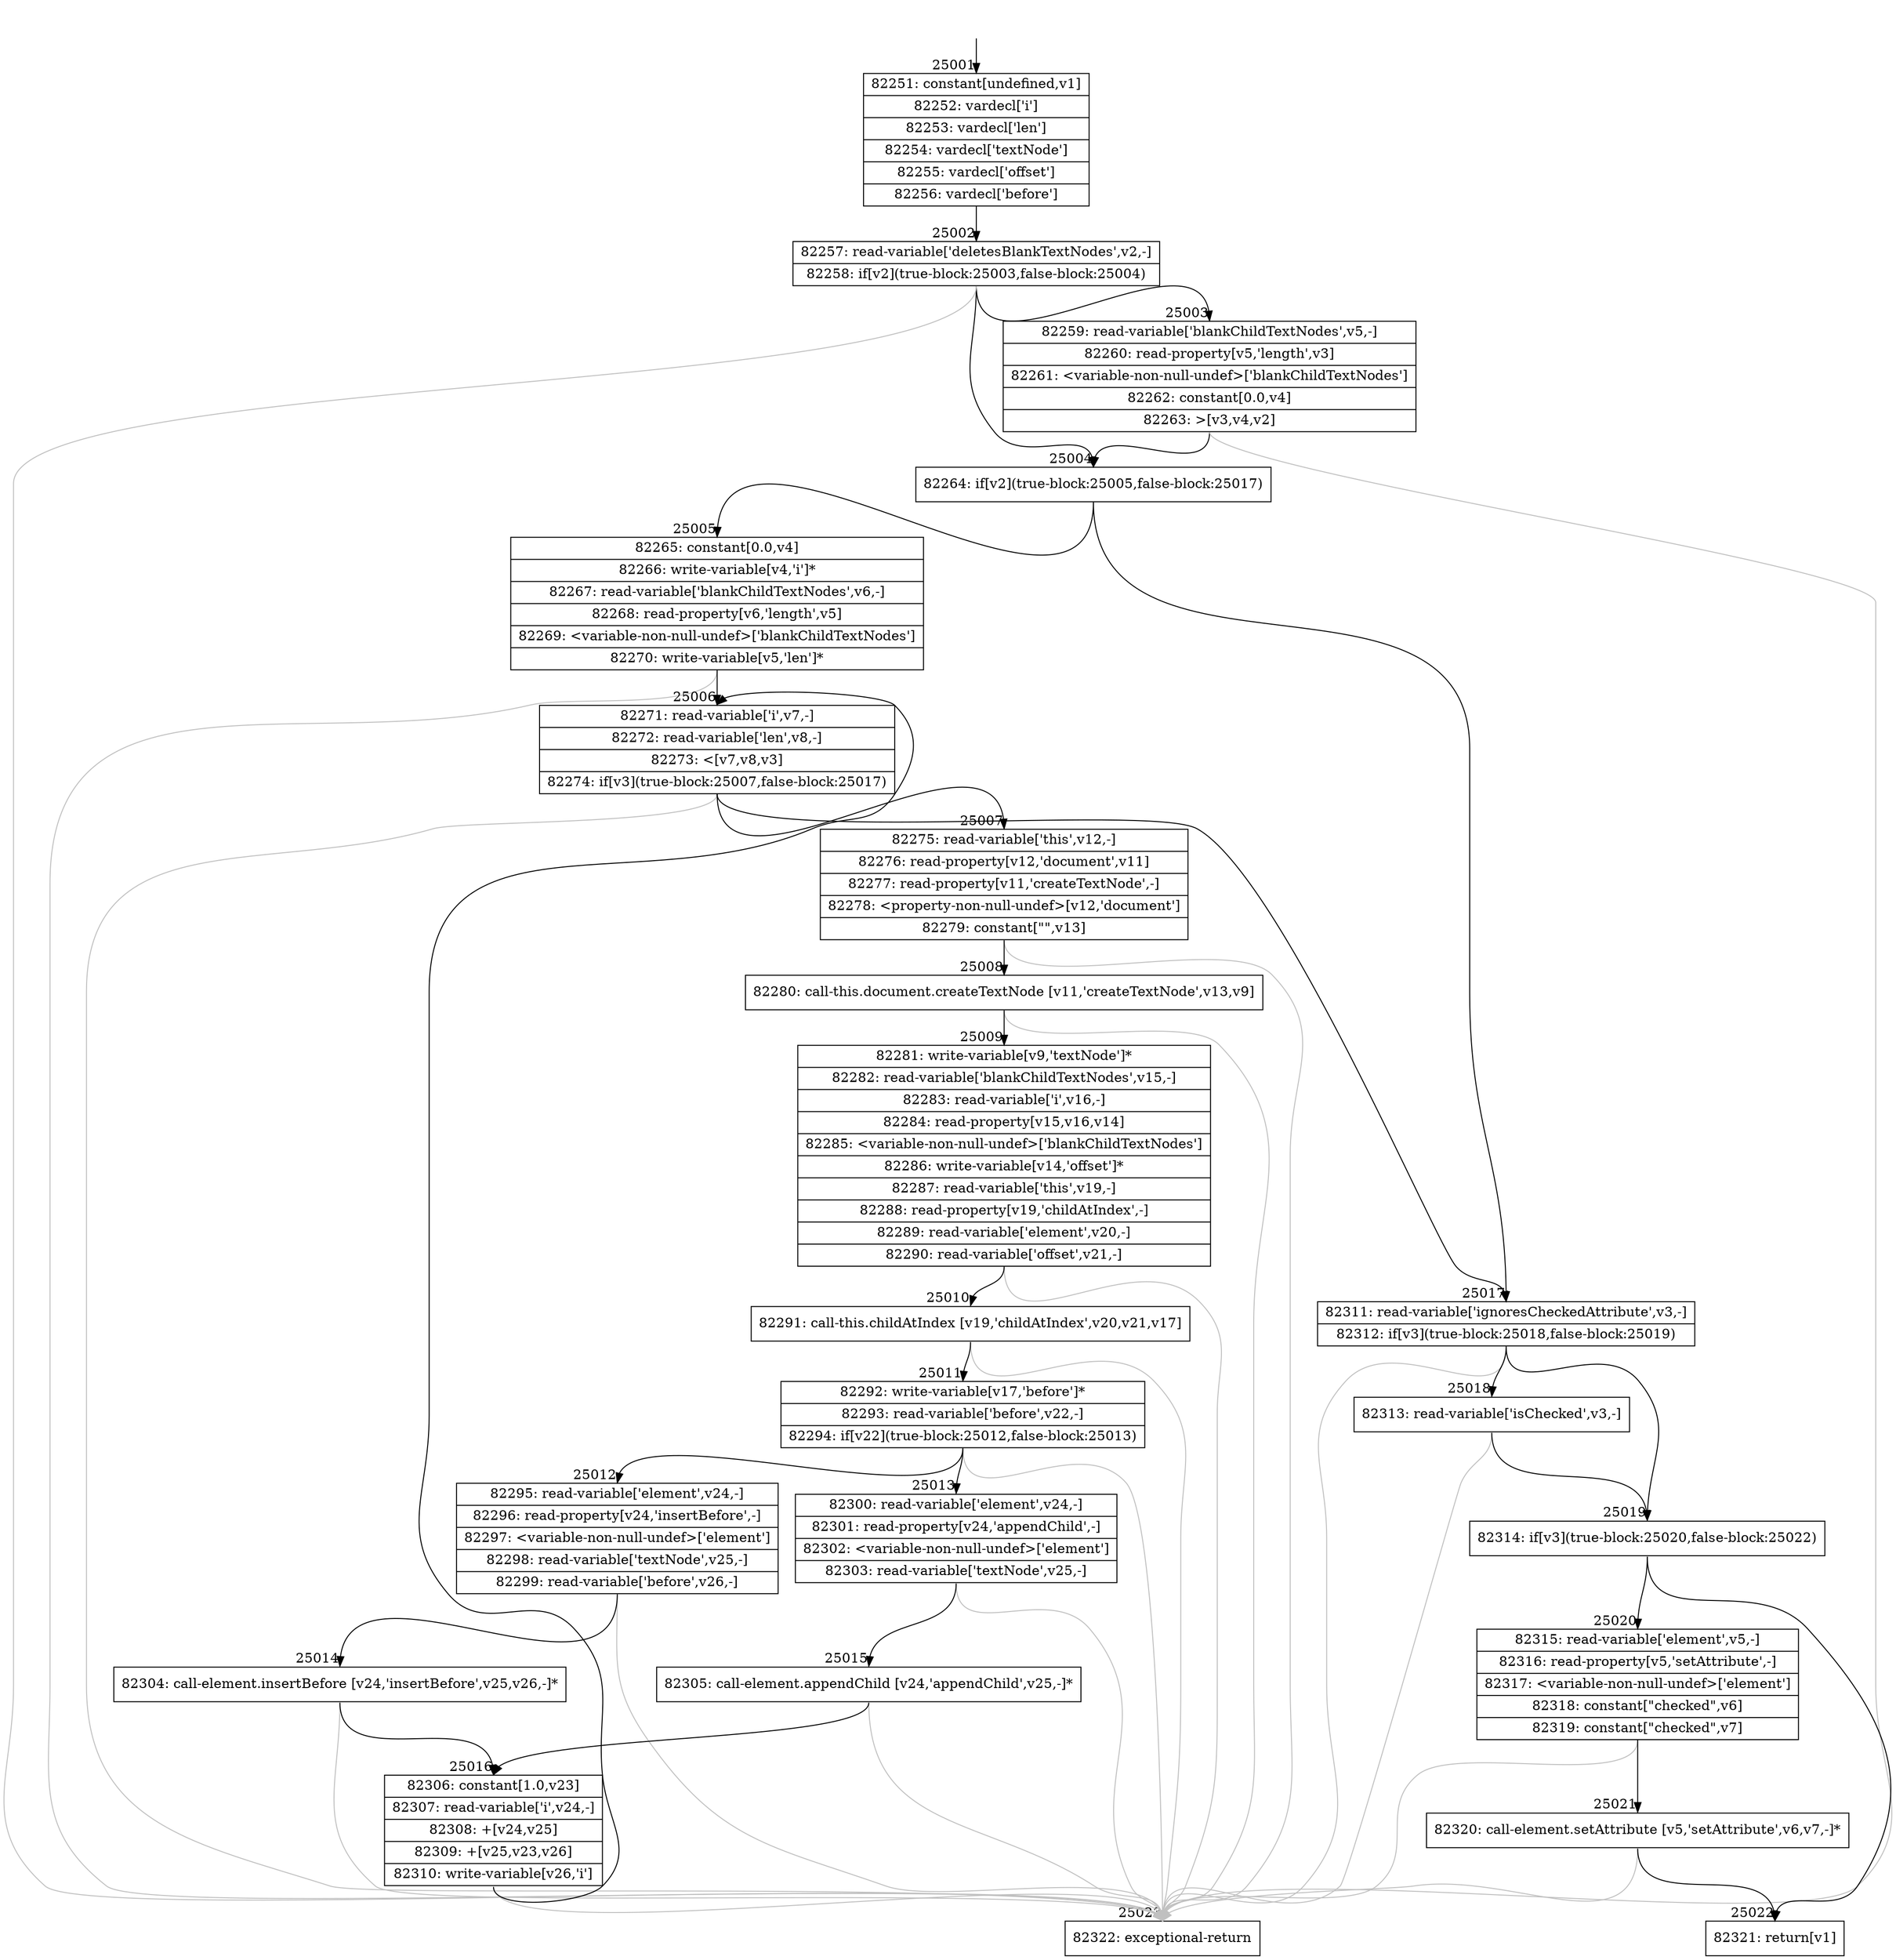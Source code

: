 digraph {
rankdir="TD"
BB_entry2203[shape=none,label=""];
BB_entry2203 -> BB25001 [tailport=s, headport=n, headlabel="    25001"]
BB25001 [shape=record label="{82251: constant[undefined,v1]|82252: vardecl['i']|82253: vardecl['len']|82254: vardecl['textNode']|82255: vardecl['offset']|82256: vardecl['before']}" ] 
BB25001 -> BB25002 [tailport=s, headport=n, headlabel="      25002"]
BB25002 [shape=record label="{82257: read-variable['deletesBlankTextNodes',v2,-]|82258: if[v2](true-block:25003,false-block:25004)}" ] 
BB25002 -> BB25004 [tailport=s, headport=n, headlabel="      25004"]
BB25002 -> BB25003 [tailport=s, headport=n, headlabel="      25003"]
BB25002 -> BB25023 [tailport=s, headport=n, color=gray, headlabel="      25023"]
BB25003 [shape=record label="{82259: read-variable['blankChildTextNodes',v5,-]|82260: read-property[v5,'length',v3]|82261: \<variable-non-null-undef\>['blankChildTextNodes']|82262: constant[0.0,v4]|82263: \>[v3,v4,v2]}" ] 
BB25003 -> BB25004 [tailport=s, headport=n]
BB25003 -> BB25023 [tailport=s, headport=n, color=gray]
BB25004 [shape=record label="{82264: if[v2](true-block:25005,false-block:25017)}" ] 
BB25004 -> BB25005 [tailport=s, headport=n, headlabel="      25005"]
BB25004 -> BB25017 [tailport=s, headport=n, headlabel="      25017"]
BB25005 [shape=record label="{82265: constant[0.0,v4]|82266: write-variable[v4,'i']*|82267: read-variable['blankChildTextNodes',v6,-]|82268: read-property[v6,'length',v5]|82269: \<variable-non-null-undef\>['blankChildTextNodes']|82270: write-variable[v5,'len']*}" ] 
BB25005 -> BB25006 [tailport=s, headport=n, headlabel="      25006"]
BB25005 -> BB25023 [tailport=s, headport=n, color=gray]
BB25006 [shape=record label="{82271: read-variable['i',v7,-]|82272: read-variable['len',v8,-]|82273: \<[v7,v8,v3]|82274: if[v3](true-block:25007,false-block:25017)}" ] 
BB25006 -> BB25007 [tailport=s, headport=n, headlabel="      25007"]
BB25006 -> BB25017 [tailport=s, headport=n]
BB25006 -> BB25023 [tailport=s, headport=n, color=gray]
BB25007 [shape=record label="{82275: read-variable['this',v12,-]|82276: read-property[v12,'document',v11]|82277: read-property[v11,'createTextNode',-]|82278: \<property-non-null-undef\>[v12,'document']|82279: constant[\"\",v13]}" ] 
BB25007 -> BB25008 [tailport=s, headport=n, headlabel="      25008"]
BB25007 -> BB25023 [tailport=s, headport=n, color=gray]
BB25008 [shape=record label="{82280: call-this.document.createTextNode [v11,'createTextNode',v13,v9]}" ] 
BB25008 -> BB25009 [tailport=s, headport=n, headlabel="      25009"]
BB25008 -> BB25023 [tailport=s, headport=n, color=gray]
BB25009 [shape=record label="{82281: write-variable[v9,'textNode']*|82282: read-variable['blankChildTextNodes',v15,-]|82283: read-variable['i',v16,-]|82284: read-property[v15,v16,v14]|82285: \<variable-non-null-undef\>['blankChildTextNodes']|82286: write-variable[v14,'offset']*|82287: read-variable['this',v19,-]|82288: read-property[v19,'childAtIndex',-]|82289: read-variable['element',v20,-]|82290: read-variable['offset',v21,-]}" ] 
BB25009 -> BB25010 [tailport=s, headport=n, headlabel="      25010"]
BB25009 -> BB25023 [tailport=s, headport=n, color=gray]
BB25010 [shape=record label="{82291: call-this.childAtIndex [v19,'childAtIndex',v20,v21,v17]}" ] 
BB25010 -> BB25011 [tailport=s, headport=n, headlabel="      25011"]
BB25010 -> BB25023 [tailport=s, headport=n, color=gray]
BB25011 [shape=record label="{82292: write-variable[v17,'before']*|82293: read-variable['before',v22,-]|82294: if[v22](true-block:25012,false-block:25013)}" ] 
BB25011 -> BB25012 [tailport=s, headport=n, headlabel="      25012"]
BB25011 -> BB25013 [tailport=s, headport=n, headlabel="      25013"]
BB25011 -> BB25023 [tailport=s, headport=n, color=gray]
BB25012 [shape=record label="{82295: read-variable['element',v24,-]|82296: read-property[v24,'insertBefore',-]|82297: \<variable-non-null-undef\>['element']|82298: read-variable['textNode',v25,-]|82299: read-variable['before',v26,-]}" ] 
BB25012 -> BB25014 [tailport=s, headport=n, headlabel="      25014"]
BB25012 -> BB25023 [tailport=s, headport=n, color=gray]
BB25013 [shape=record label="{82300: read-variable['element',v24,-]|82301: read-property[v24,'appendChild',-]|82302: \<variable-non-null-undef\>['element']|82303: read-variable['textNode',v25,-]}" ] 
BB25013 -> BB25015 [tailport=s, headport=n, headlabel="      25015"]
BB25013 -> BB25023 [tailport=s, headport=n, color=gray]
BB25014 [shape=record label="{82304: call-element.insertBefore [v24,'insertBefore',v25,v26,-]*}" ] 
BB25014 -> BB25016 [tailport=s, headport=n, headlabel="      25016"]
BB25014 -> BB25023 [tailport=s, headport=n, color=gray]
BB25015 [shape=record label="{82305: call-element.appendChild [v24,'appendChild',v25,-]*}" ] 
BB25015 -> BB25016 [tailport=s, headport=n]
BB25015 -> BB25023 [tailport=s, headport=n, color=gray]
BB25016 [shape=record label="{82306: constant[1.0,v23]|82307: read-variable['i',v24,-]|82308: +[v24,v25]|82309: +[v25,v23,v26]|82310: write-variable[v26,'i']}" ] 
BB25016 -> BB25006 [tailport=s, headport=n]
BB25016 -> BB25023 [tailport=s, headport=n, color=gray]
BB25017 [shape=record label="{82311: read-variable['ignoresCheckedAttribute',v3,-]|82312: if[v3](true-block:25018,false-block:25019)}" ] 
BB25017 -> BB25019 [tailport=s, headport=n, headlabel="      25019"]
BB25017 -> BB25018 [tailport=s, headport=n, headlabel="      25018"]
BB25017 -> BB25023 [tailport=s, headport=n, color=gray]
BB25018 [shape=record label="{82313: read-variable['isChecked',v3,-]}" ] 
BB25018 -> BB25019 [tailport=s, headport=n]
BB25018 -> BB25023 [tailport=s, headport=n, color=gray]
BB25019 [shape=record label="{82314: if[v3](true-block:25020,false-block:25022)}" ] 
BB25019 -> BB25020 [tailport=s, headport=n, headlabel="      25020"]
BB25019 -> BB25022 [tailport=s, headport=n, headlabel="      25022"]
BB25020 [shape=record label="{82315: read-variable['element',v5,-]|82316: read-property[v5,'setAttribute',-]|82317: \<variable-non-null-undef\>['element']|82318: constant[\"checked\",v6]|82319: constant[\"checked\",v7]}" ] 
BB25020 -> BB25021 [tailport=s, headport=n, headlabel="      25021"]
BB25020 -> BB25023 [tailport=s, headport=n, color=gray]
BB25021 [shape=record label="{82320: call-element.setAttribute [v5,'setAttribute',v6,v7,-]*}" ] 
BB25021 -> BB25022 [tailport=s, headport=n]
BB25021 -> BB25023 [tailport=s, headport=n, color=gray]
BB25022 [shape=record label="{82321: return[v1]}" ] 
BB25023 [shape=record label="{82322: exceptional-return}" ] 
//#$~ 46641
}
